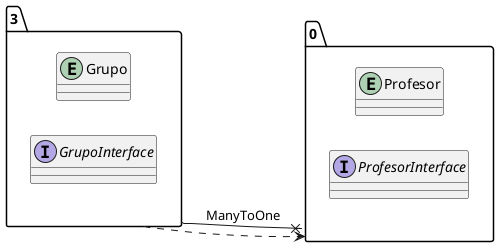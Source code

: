 @startuml 
allow_mixing
left to right direction
package "3"{
entity Grupo
interface GrupoInterface

}
package "0"{
entity Profesor
interface ProfesorInterface

}
"3" --x "0":ManyToOne
"3" ..> "0"
@enduml
